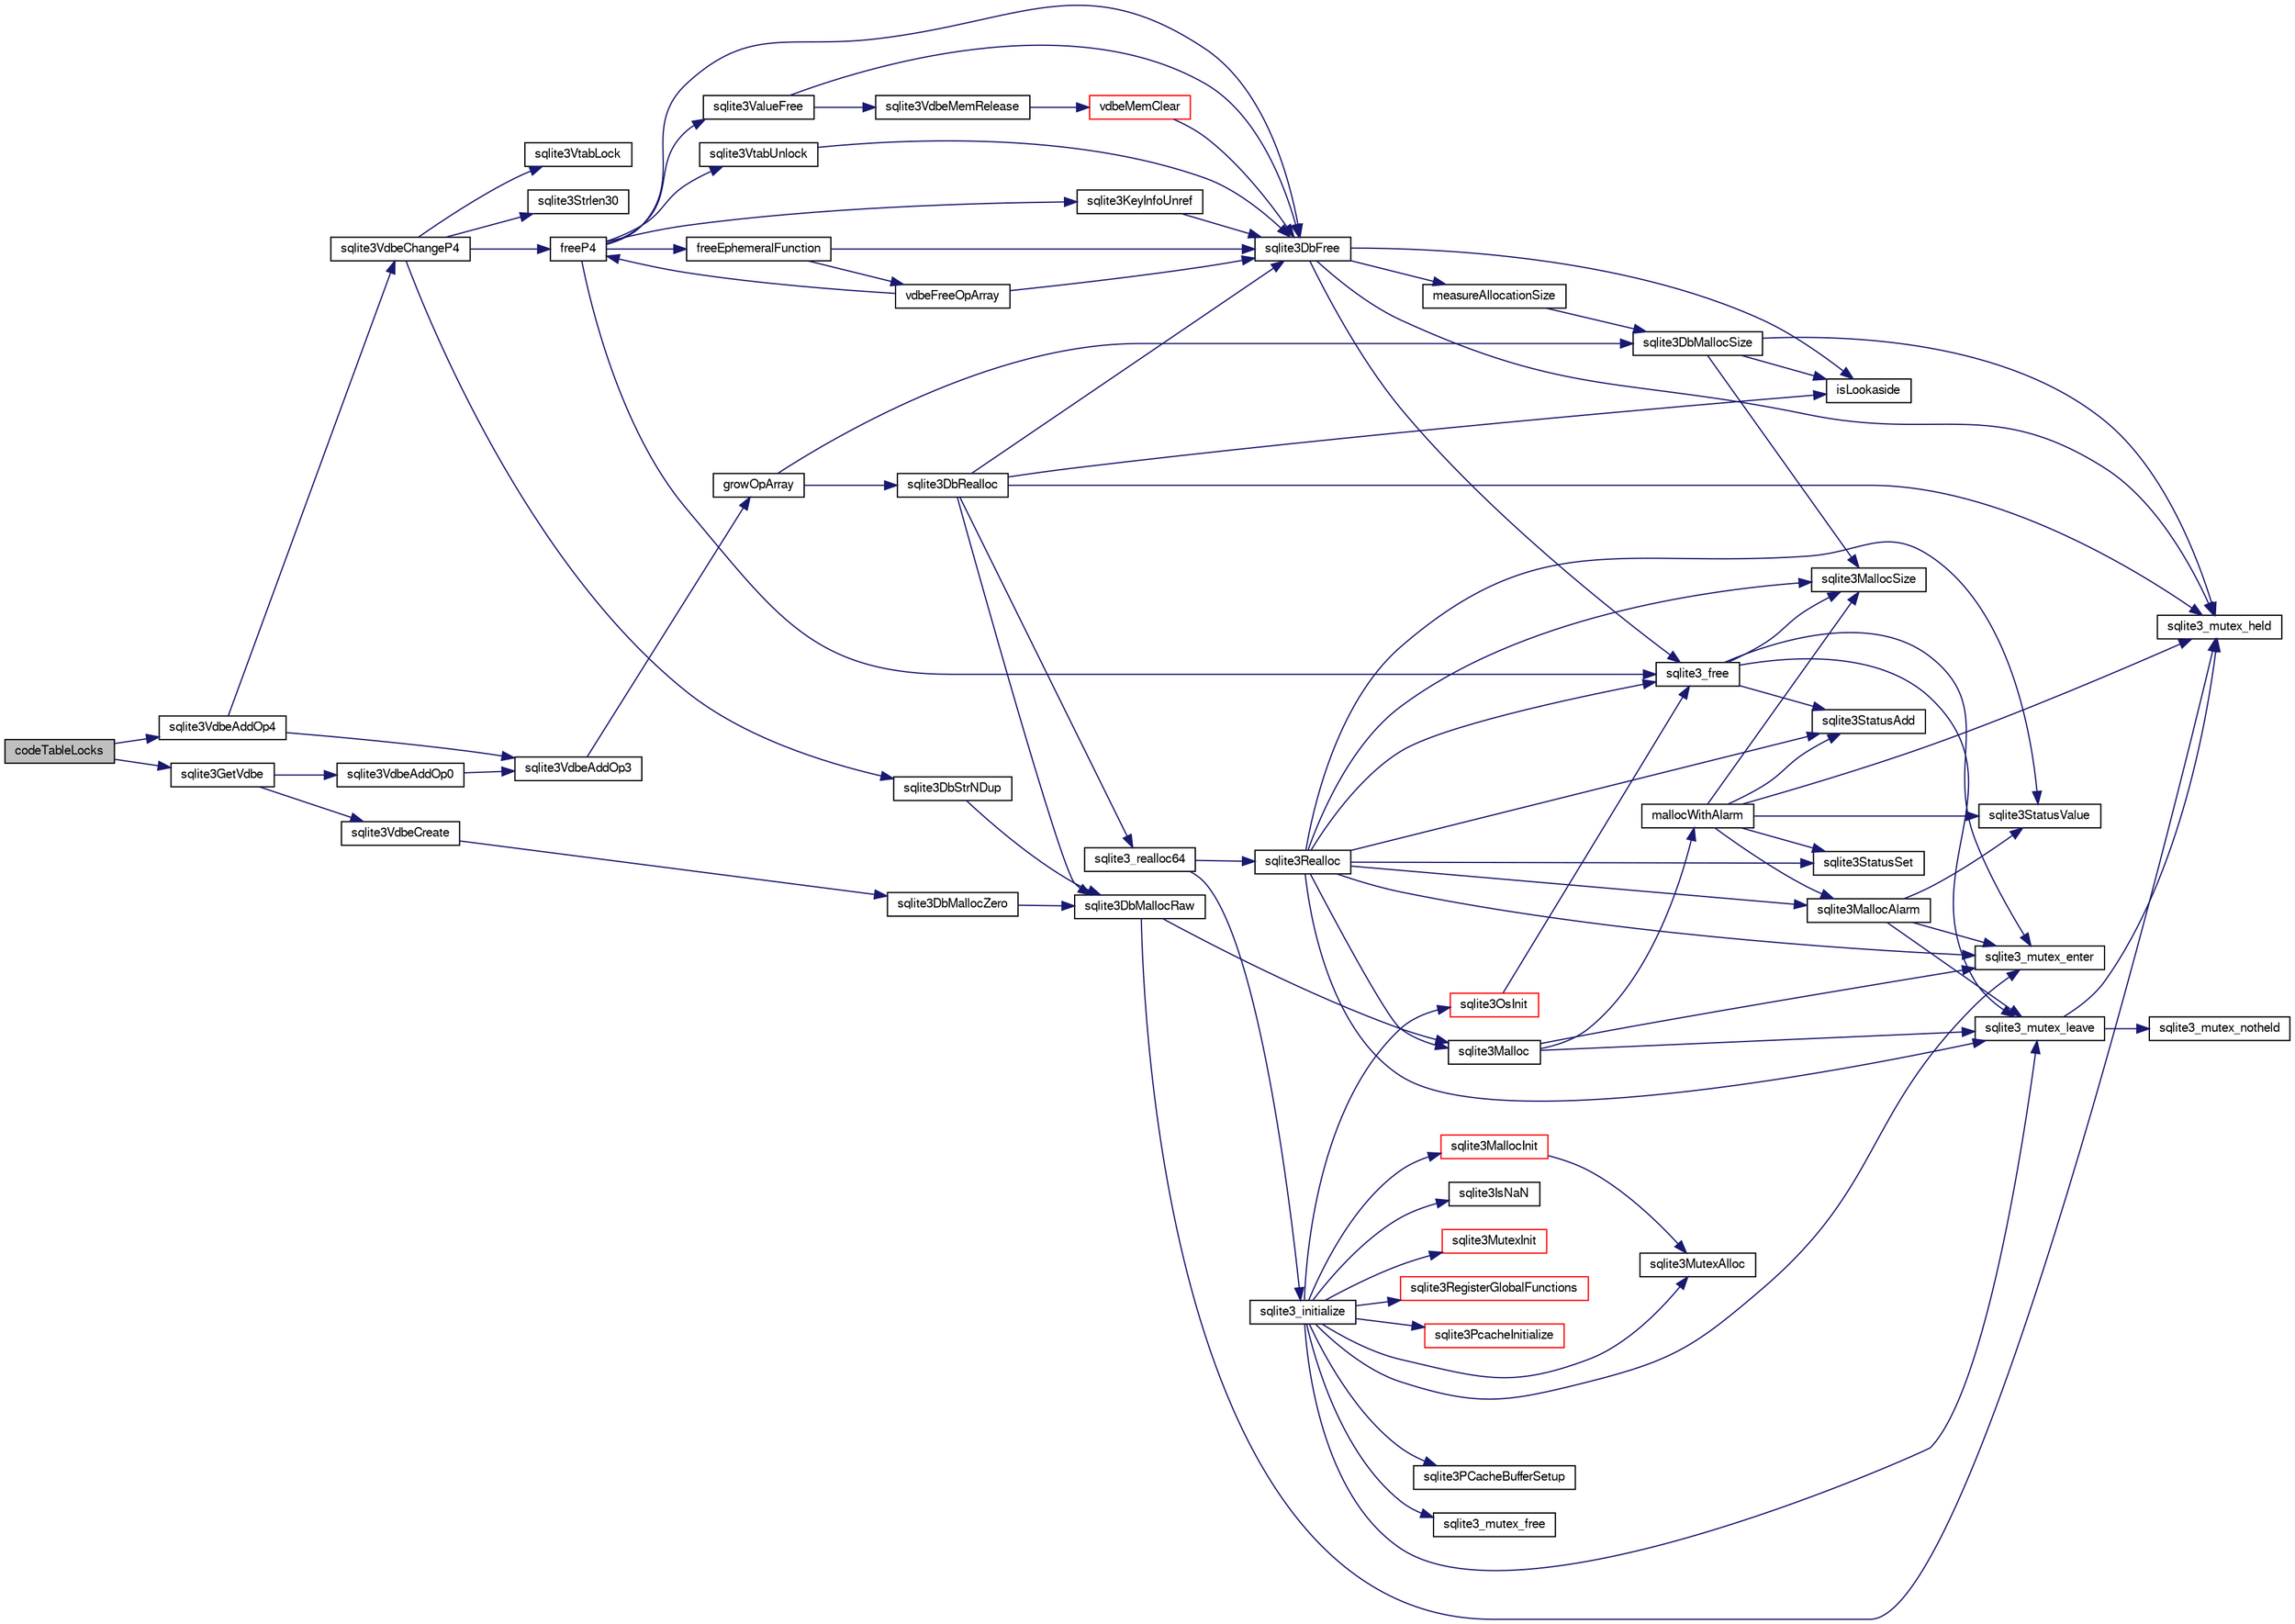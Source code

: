 digraph "codeTableLocks"
{
  edge [fontname="FreeSans",fontsize="10",labelfontname="FreeSans",labelfontsize="10"];
  node [fontname="FreeSans",fontsize="10",shape=record];
  rankdir="LR";
  Node57118 [label="codeTableLocks",height=0.2,width=0.4,color="black", fillcolor="grey75", style="filled", fontcolor="black"];
  Node57118 -> Node57119 [color="midnightblue",fontsize="10",style="solid",fontname="FreeSans"];
  Node57119 [label="sqlite3GetVdbe",height=0.2,width=0.4,color="black", fillcolor="white", style="filled",URL="$sqlite3_8c.html#a76b721dcd00b0587308547594cb6c1f4"];
  Node57119 -> Node57120 [color="midnightblue",fontsize="10",style="solid",fontname="FreeSans"];
  Node57120 [label="sqlite3VdbeCreate",height=0.2,width=0.4,color="black", fillcolor="white", style="filled",URL="$sqlite3_8c.html#a7778fbbc1a7b677f680ce0afc44a88e2"];
  Node57120 -> Node57121 [color="midnightblue",fontsize="10",style="solid",fontname="FreeSans"];
  Node57121 [label="sqlite3DbMallocZero",height=0.2,width=0.4,color="black", fillcolor="white", style="filled",URL="$sqlite3_8c.html#a49cfebac9d6067a03442c92af73f33e4"];
  Node57121 -> Node57122 [color="midnightblue",fontsize="10",style="solid",fontname="FreeSans"];
  Node57122 [label="sqlite3DbMallocRaw",height=0.2,width=0.4,color="black", fillcolor="white", style="filled",URL="$sqlite3_8c.html#abbe8be0cf7175e11ddc3e2218fad924e"];
  Node57122 -> Node57123 [color="midnightblue",fontsize="10",style="solid",fontname="FreeSans"];
  Node57123 [label="sqlite3_mutex_held",height=0.2,width=0.4,color="black", fillcolor="white", style="filled",URL="$sqlite3_8c.html#acf77da68932b6bc163c5e68547ecc3e7"];
  Node57122 -> Node57124 [color="midnightblue",fontsize="10",style="solid",fontname="FreeSans"];
  Node57124 [label="sqlite3Malloc",height=0.2,width=0.4,color="black", fillcolor="white", style="filled",URL="$sqlite3_8c.html#a361a2eaa846b1885f123abe46f5d8b2b"];
  Node57124 -> Node57125 [color="midnightblue",fontsize="10",style="solid",fontname="FreeSans"];
  Node57125 [label="sqlite3_mutex_enter",height=0.2,width=0.4,color="black", fillcolor="white", style="filled",URL="$sqlite3_8c.html#a1c12cde690bd89f104de5cbad12a6bf5"];
  Node57124 -> Node57126 [color="midnightblue",fontsize="10",style="solid",fontname="FreeSans"];
  Node57126 [label="mallocWithAlarm",height=0.2,width=0.4,color="black", fillcolor="white", style="filled",URL="$sqlite3_8c.html#ab070d5cf8e48ec8a6a43cf025d48598b"];
  Node57126 -> Node57123 [color="midnightblue",fontsize="10",style="solid",fontname="FreeSans"];
  Node57126 -> Node57127 [color="midnightblue",fontsize="10",style="solid",fontname="FreeSans"];
  Node57127 [label="sqlite3StatusSet",height=0.2,width=0.4,color="black", fillcolor="white", style="filled",URL="$sqlite3_8c.html#afec7586c01fcb5ea17dc9d7725a589d9"];
  Node57126 -> Node57128 [color="midnightblue",fontsize="10",style="solid",fontname="FreeSans"];
  Node57128 [label="sqlite3StatusValue",height=0.2,width=0.4,color="black", fillcolor="white", style="filled",URL="$sqlite3_8c.html#a30b8ac296c6e200c1fa57708d52c6ef6"];
  Node57126 -> Node57129 [color="midnightblue",fontsize="10",style="solid",fontname="FreeSans"];
  Node57129 [label="sqlite3MallocAlarm",height=0.2,width=0.4,color="black", fillcolor="white", style="filled",URL="$sqlite3_8c.html#ada66988e8471d1198f3219c062377508"];
  Node57129 -> Node57128 [color="midnightblue",fontsize="10",style="solid",fontname="FreeSans"];
  Node57129 -> Node57130 [color="midnightblue",fontsize="10",style="solid",fontname="FreeSans"];
  Node57130 [label="sqlite3_mutex_leave",height=0.2,width=0.4,color="black", fillcolor="white", style="filled",URL="$sqlite3_8c.html#a5838d235601dbd3c1fa993555c6bcc93"];
  Node57130 -> Node57123 [color="midnightblue",fontsize="10",style="solid",fontname="FreeSans"];
  Node57130 -> Node57131 [color="midnightblue",fontsize="10",style="solid",fontname="FreeSans"];
  Node57131 [label="sqlite3_mutex_notheld",height=0.2,width=0.4,color="black", fillcolor="white", style="filled",URL="$sqlite3_8c.html#a83967c837c1c000d3b5adcfaa688f5dc"];
  Node57129 -> Node57125 [color="midnightblue",fontsize="10",style="solid",fontname="FreeSans"];
  Node57126 -> Node57132 [color="midnightblue",fontsize="10",style="solid",fontname="FreeSans"];
  Node57132 [label="sqlite3MallocSize",height=0.2,width=0.4,color="black", fillcolor="white", style="filled",URL="$sqlite3_8c.html#acf5d2a5f35270bafb050bd2def576955"];
  Node57126 -> Node57133 [color="midnightblue",fontsize="10",style="solid",fontname="FreeSans"];
  Node57133 [label="sqlite3StatusAdd",height=0.2,width=0.4,color="black", fillcolor="white", style="filled",URL="$sqlite3_8c.html#afa029f93586aeab4cc85360905dae9cd"];
  Node57124 -> Node57130 [color="midnightblue",fontsize="10",style="solid",fontname="FreeSans"];
  Node57119 -> Node57134 [color="midnightblue",fontsize="10",style="solid",fontname="FreeSans"];
  Node57134 [label="sqlite3VdbeAddOp0",height=0.2,width=0.4,color="black", fillcolor="white", style="filled",URL="$sqlite3_8c.html#a0aefd237fc1d629f3a3d3d454ced408a"];
  Node57134 -> Node57135 [color="midnightblue",fontsize="10",style="solid",fontname="FreeSans"];
  Node57135 [label="sqlite3VdbeAddOp3",height=0.2,width=0.4,color="black", fillcolor="white", style="filled",URL="$sqlite3_8c.html#a29b4560b019211a73e1478cec7468345"];
  Node57135 -> Node57136 [color="midnightblue",fontsize="10",style="solid",fontname="FreeSans"];
  Node57136 [label="growOpArray",height=0.2,width=0.4,color="black", fillcolor="white", style="filled",URL="$sqlite3_8c.html#adb00b9ead01ffe0d757d5a6d0853ada5"];
  Node57136 -> Node57137 [color="midnightblue",fontsize="10",style="solid",fontname="FreeSans"];
  Node57137 [label="sqlite3DbRealloc",height=0.2,width=0.4,color="black", fillcolor="white", style="filled",URL="$sqlite3_8c.html#ae028f4902a9d29bcaf310ff289ee87dc"];
  Node57137 -> Node57123 [color="midnightblue",fontsize="10",style="solid",fontname="FreeSans"];
  Node57137 -> Node57122 [color="midnightblue",fontsize="10",style="solid",fontname="FreeSans"];
  Node57137 -> Node57138 [color="midnightblue",fontsize="10",style="solid",fontname="FreeSans"];
  Node57138 [label="isLookaside",height=0.2,width=0.4,color="black", fillcolor="white", style="filled",URL="$sqlite3_8c.html#a770fa05ff9717b75e16f4d968a77b897"];
  Node57137 -> Node57139 [color="midnightblue",fontsize="10",style="solid",fontname="FreeSans"];
  Node57139 [label="sqlite3DbFree",height=0.2,width=0.4,color="black", fillcolor="white", style="filled",URL="$sqlite3_8c.html#ac70ab821a6607b4a1b909582dc37a069"];
  Node57139 -> Node57123 [color="midnightblue",fontsize="10",style="solid",fontname="FreeSans"];
  Node57139 -> Node57140 [color="midnightblue",fontsize="10",style="solid",fontname="FreeSans"];
  Node57140 [label="measureAllocationSize",height=0.2,width=0.4,color="black", fillcolor="white", style="filled",URL="$sqlite3_8c.html#a45731e644a22fdb756e2b6337224217a"];
  Node57140 -> Node57141 [color="midnightblue",fontsize="10",style="solid",fontname="FreeSans"];
  Node57141 [label="sqlite3DbMallocSize",height=0.2,width=0.4,color="black", fillcolor="white", style="filled",URL="$sqlite3_8c.html#aa397e5a8a03495203a0767abf0a71f86"];
  Node57141 -> Node57132 [color="midnightblue",fontsize="10",style="solid",fontname="FreeSans"];
  Node57141 -> Node57123 [color="midnightblue",fontsize="10",style="solid",fontname="FreeSans"];
  Node57141 -> Node57138 [color="midnightblue",fontsize="10",style="solid",fontname="FreeSans"];
  Node57139 -> Node57138 [color="midnightblue",fontsize="10",style="solid",fontname="FreeSans"];
  Node57139 -> Node57142 [color="midnightblue",fontsize="10",style="solid",fontname="FreeSans"];
  Node57142 [label="sqlite3_free",height=0.2,width=0.4,color="black", fillcolor="white", style="filled",URL="$sqlite3_8c.html#a6552349e36a8a691af5487999ab09519"];
  Node57142 -> Node57125 [color="midnightblue",fontsize="10",style="solid",fontname="FreeSans"];
  Node57142 -> Node57133 [color="midnightblue",fontsize="10",style="solid",fontname="FreeSans"];
  Node57142 -> Node57132 [color="midnightblue",fontsize="10",style="solid",fontname="FreeSans"];
  Node57142 -> Node57130 [color="midnightblue",fontsize="10",style="solid",fontname="FreeSans"];
  Node57137 -> Node57143 [color="midnightblue",fontsize="10",style="solid",fontname="FreeSans"];
  Node57143 [label="sqlite3_realloc64",height=0.2,width=0.4,color="black", fillcolor="white", style="filled",URL="$sqlite3_8c.html#a3765a714077ee547e811034236dc9ecd"];
  Node57143 -> Node57144 [color="midnightblue",fontsize="10",style="solid",fontname="FreeSans"];
  Node57144 [label="sqlite3_initialize",height=0.2,width=0.4,color="black", fillcolor="white", style="filled",URL="$sqlite3_8c.html#ab0c0ee2d5d4cf8b28e9572296a8861df"];
  Node57144 -> Node57145 [color="midnightblue",fontsize="10",style="solid",fontname="FreeSans"];
  Node57145 [label="sqlite3MutexInit",height=0.2,width=0.4,color="red", fillcolor="white", style="filled",URL="$sqlite3_8c.html#a7906afcdd1cdb3d0007eb932398a1158"];
  Node57144 -> Node57163 [color="midnightblue",fontsize="10",style="solid",fontname="FreeSans"];
  Node57163 [label="sqlite3MutexAlloc",height=0.2,width=0.4,color="black", fillcolor="white", style="filled",URL="$sqlite3_8c.html#a0e3f432ee581f6876b590e7ad7e84e19"];
  Node57144 -> Node57125 [color="midnightblue",fontsize="10",style="solid",fontname="FreeSans"];
  Node57144 -> Node57164 [color="midnightblue",fontsize="10",style="solid",fontname="FreeSans"];
  Node57164 [label="sqlite3MallocInit",height=0.2,width=0.4,color="red", fillcolor="white", style="filled",URL="$sqlite3_8c.html#a9e06f9e7cad0d83ce80ab493c9533552"];
  Node57164 -> Node57163 [color="midnightblue",fontsize="10",style="solid",fontname="FreeSans"];
  Node57144 -> Node57130 [color="midnightblue",fontsize="10",style="solid",fontname="FreeSans"];
  Node57144 -> Node57252 [color="midnightblue",fontsize="10",style="solid",fontname="FreeSans"];
  Node57252 [label="sqlite3RegisterGlobalFunctions",height=0.2,width=0.4,color="red", fillcolor="white", style="filled",URL="$sqlite3_8c.html#a9f75bd111010f29e1b8d74344473c4ec"];
  Node57144 -> Node57399 [color="midnightblue",fontsize="10",style="solid",fontname="FreeSans"];
  Node57399 [label="sqlite3PcacheInitialize",height=0.2,width=0.4,color="red", fillcolor="white", style="filled",URL="$sqlite3_8c.html#a2902c61ddc88bea002c4d69fe4052b1f"];
  Node57144 -> Node57400 [color="midnightblue",fontsize="10",style="solid",fontname="FreeSans"];
  Node57400 [label="sqlite3OsInit",height=0.2,width=0.4,color="red", fillcolor="white", style="filled",URL="$sqlite3_8c.html#afeaa886fe1ca086a30fd278b1d069762"];
  Node57400 -> Node57142 [color="midnightblue",fontsize="10",style="solid",fontname="FreeSans"];
  Node57144 -> Node57404 [color="midnightblue",fontsize="10",style="solid",fontname="FreeSans"];
  Node57404 [label="sqlite3PCacheBufferSetup",height=0.2,width=0.4,color="black", fillcolor="white", style="filled",URL="$sqlite3_8c.html#ad18a1eebefdfbc4254f473f7b0101937"];
  Node57144 -> Node57405 [color="midnightblue",fontsize="10",style="solid",fontname="FreeSans"];
  Node57405 [label="sqlite3_mutex_free",height=0.2,width=0.4,color="black", fillcolor="white", style="filled",URL="$sqlite3_8c.html#a2db2e72e08f6873afa9c61b0ec726fec"];
  Node57144 -> Node57188 [color="midnightblue",fontsize="10",style="solid",fontname="FreeSans"];
  Node57188 [label="sqlite3IsNaN",height=0.2,width=0.4,color="black", fillcolor="white", style="filled",URL="$sqlite3_8c.html#aed4d78203877c3486765ccbc7feebb50"];
  Node57143 -> Node57177 [color="midnightblue",fontsize="10",style="solid",fontname="FreeSans"];
  Node57177 [label="sqlite3Realloc",height=0.2,width=0.4,color="black", fillcolor="white", style="filled",URL="$sqlite3_8c.html#ad53aefdfc088f622e23ffe838201fe22"];
  Node57177 -> Node57124 [color="midnightblue",fontsize="10",style="solid",fontname="FreeSans"];
  Node57177 -> Node57142 [color="midnightblue",fontsize="10",style="solid",fontname="FreeSans"];
  Node57177 -> Node57132 [color="midnightblue",fontsize="10",style="solid",fontname="FreeSans"];
  Node57177 -> Node57125 [color="midnightblue",fontsize="10",style="solid",fontname="FreeSans"];
  Node57177 -> Node57127 [color="midnightblue",fontsize="10",style="solid",fontname="FreeSans"];
  Node57177 -> Node57128 [color="midnightblue",fontsize="10",style="solid",fontname="FreeSans"];
  Node57177 -> Node57129 [color="midnightblue",fontsize="10",style="solid",fontname="FreeSans"];
  Node57177 -> Node57133 [color="midnightblue",fontsize="10",style="solid",fontname="FreeSans"];
  Node57177 -> Node57130 [color="midnightblue",fontsize="10",style="solid",fontname="FreeSans"];
  Node57136 -> Node57141 [color="midnightblue",fontsize="10",style="solid",fontname="FreeSans"];
  Node57118 -> Node57406 [color="midnightblue",fontsize="10",style="solid",fontname="FreeSans"];
  Node57406 [label="sqlite3VdbeAddOp4",height=0.2,width=0.4,color="black", fillcolor="white", style="filled",URL="$sqlite3_8c.html#a739d7a47b1c11779283b7797ea7e1d4d"];
  Node57406 -> Node57135 [color="midnightblue",fontsize="10",style="solid",fontname="FreeSans"];
  Node57406 -> Node57407 [color="midnightblue",fontsize="10",style="solid",fontname="FreeSans"];
  Node57407 [label="sqlite3VdbeChangeP4",height=0.2,width=0.4,color="black", fillcolor="white", style="filled",URL="$sqlite3_8c.html#add0d891a062d044a0c7e6fc072702830"];
  Node57407 -> Node57408 [color="midnightblue",fontsize="10",style="solid",fontname="FreeSans"];
  Node57408 [label="freeP4",height=0.2,width=0.4,color="black", fillcolor="white", style="filled",URL="$sqlite3_8c.html#aa1ec8debef2a9be5fe36a3082fd3e0f9"];
  Node57408 -> Node57139 [color="midnightblue",fontsize="10",style="solid",fontname="FreeSans"];
  Node57408 -> Node57409 [color="midnightblue",fontsize="10",style="solid",fontname="FreeSans"];
  Node57409 [label="sqlite3KeyInfoUnref",height=0.2,width=0.4,color="black", fillcolor="white", style="filled",URL="$sqlite3_8c.html#ac94cc1874ab0865db1dbbefd3886ba4a"];
  Node57409 -> Node57139 [color="midnightblue",fontsize="10",style="solid",fontname="FreeSans"];
  Node57408 -> Node57142 [color="midnightblue",fontsize="10",style="solid",fontname="FreeSans"];
  Node57408 -> Node57410 [color="midnightblue",fontsize="10",style="solid",fontname="FreeSans"];
  Node57410 [label="freeEphemeralFunction",height=0.2,width=0.4,color="black", fillcolor="white", style="filled",URL="$sqlite3_8c.html#ace0a45aad803937290f5495906773bc4"];
  Node57410 -> Node57139 [color="midnightblue",fontsize="10",style="solid",fontname="FreeSans"];
  Node57410 -> Node57411 [color="midnightblue",fontsize="10",style="solid",fontname="FreeSans"];
  Node57411 [label="vdbeFreeOpArray",height=0.2,width=0.4,color="black", fillcolor="white", style="filled",URL="$sqlite3_8c.html#affa26b190a34b8772c3f4a4d06866c50"];
  Node57411 -> Node57408 [color="midnightblue",fontsize="10",style="solid",fontname="FreeSans"];
  Node57411 -> Node57139 [color="midnightblue",fontsize="10",style="solid",fontname="FreeSans"];
  Node57408 -> Node57412 [color="midnightblue",fontsize="10",style="solid",fontname="FreeSans"];
  Node57412 [label="sqlite3ValueFree",height=0.2,width=0.4,color="black", fillcolor="white", style="filled",URL="$sqlite3_8c.html#afeed84c3f344a833d15c7209265dc520"];
  Node57412 -> Node57205 [color="midnightblue",fontsize="10",style="solid",fontname="FreeSans"];
  Node57205 [label="sqlite3VdbeMemRelease",height=0.2,width=0.4,color="black", fillcolor="white", style="filled",URL="$sqlite3_8c.html#a90606361dbeba88159fd6ff03fcc10cc"];
  Node57205 -> Node57206 [color="midnightblue",fontsize="10",style="solid",fontname="FreeSans"];
  Node57206 [label="vdbeMemClear",height=0.2,width=0.4,color="red", fillcolor="white", style="filled",URL="$sqlite3_8c.html#a489eef6e55ad0dadf67578726b935d12"];
  Node57206 -> Node57139 [color="midnightblue",fontsize="10",style="solid",fontname="FreeSans"];
  Node57412 -> Node57139 [color="midnightblue",fontsize="10",style="solid",fontname="FreeSans"];
  Node57408 -> Node57413 [color="midnightblue",fontsize="10",style="solid",fontname="FreeSans"];
  Node57413 [label="sqlite3VtabUnlock",height=0.2,width=0.4,color="black", fillcolor="white", style="filled",URL="$sqlite3_8c.html#a8b3341682c7724d767ebc8288b9063b4"];
  Node57413 -> Node57139 [color="midnightblue",fontsize="10",style="solid",fontname="FreeSans"];
  Node57407 -> Node57414 [color="midnightblue",fontsize="10",style="solid",fontname="FreeSans"];
  Node57414 [label="sqlite3VtabLock",height=0.2,width=0.4,color="black", fillcolor="white", style="filled",URL="$sqlite3_8c.html#aa2b6bcc2ba2b313da4b72e6b0d83dea6"];
  Node57407 -> Node57189 [color="midnightblue",fontsize="10",style="solid",fontname="FreeSans"];
  Node57189 [label="sqlite3Strlen30",height=0.2,width=0.4,color="black", fillcolor="white", style="filled",URL="$sqlite3_8c.html#a3dcd80ba41f1a308193dee74857b62a7"];
  Node57407 -> Node57397 [color="midnightblue",fontsize="10",style="solid",fontname="FreeSans"];
  Node57397 [label="sqlite3DbStrNDup",height=0.2,width=0.4,color="black", fillcolor="white", style="filled",URL="$sqlite3_8c.html#a48e8c757f70cba60fe83ce00ad8de713"];
  Node57397 -> Node57122 [color="midnightblue",fontsize="10",style="solid",fontname="FreeSans"];
}
